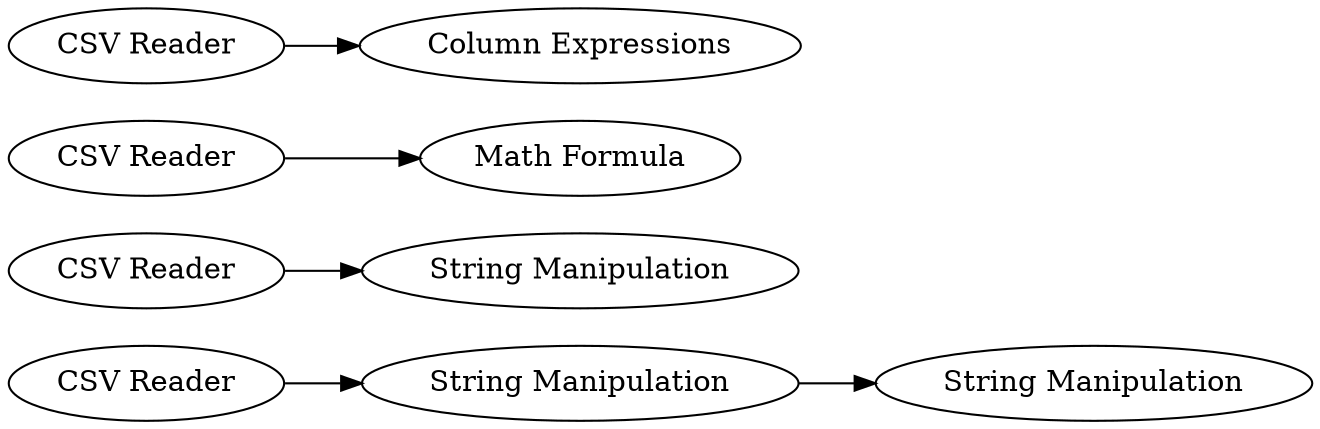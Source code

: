 digraph {
	1 [label="CSV Reader"]
	2 [label="CSV Reader"]
	3 [label="CSV Reader"]
	4 [label="CSV Reader"]
	5 [label="String Manipulation"]
	6 [label="String Manipulation"]
	7 [label="Math Formula"]
	8 [label="String Manipulation"]
	9 [label="Column Expressions"]
	1 -> 5
	2 -> 8
	3 -> 7
	4 -> 9
	5 -> 6
	rankdir=LR
}
